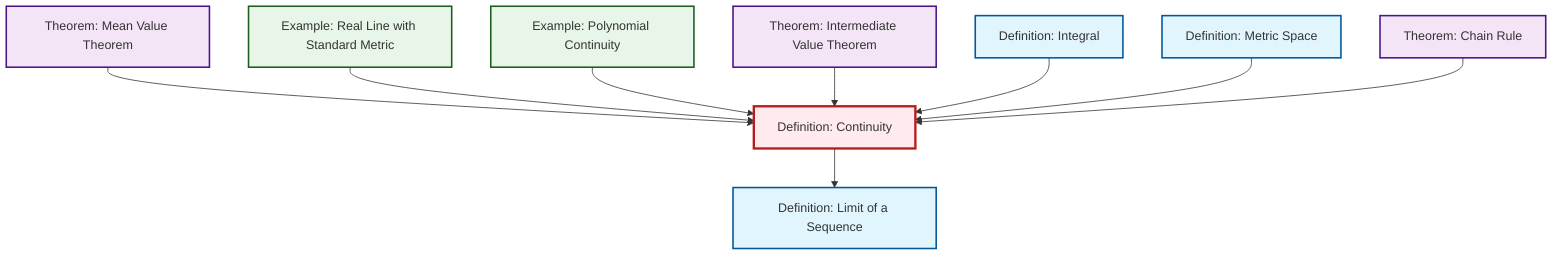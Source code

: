 graph TD
    classDef definition fill:#e1f5fe,stroke:#01579b,stroke-width:2px
    classDef theorem fill:#f3e5f5,stroke:#4a148c,stroke-width:2px
    classDef axiom fill:#fff3e0,stroke:#e65100,stroke-width:2px
    classDef example fill:#e8f5e9,stroke:#1b5e20,stroke-width:2px
    classDef current fill:#ffebee,stroke:#b71c1c,stroke-width:3px
    def-limit["Definition: Limit of a Sequence"]:::definition
    thm-chain-rule["Theorem: Chain Rule"]:::theorem
    def-metric-space["Definition: Metric Space"]:::definition
    ex-real-line-metric["Example: Real Line with Standard Metric"]:::example
    ex-polynomial-continuity["Example: Polynomial Continuity"]:::example
    thm-mean-value["Theorem: Mean Value Theorem"]:::theorem
    def-integral["Definition: Integral"]:::definition
    def-continuity["Definition: Continuity"]:::definition
    thm-intermediate-value["Theorem: Intermediate Value Theorem"]:::theorem
    thm-mean-value --> def-continuity
    ex-real-line-metric --> def-continuity
    ex-polynomial-continuity --> def-continuity
    thm-intermediate-value --> def-continuity
    def-integral --> def-continuity
    def-metric-space --> def-continuity
    def-continuity --> def-limit
    thm-chain-rule --> def-continuity
    class def-continuity current